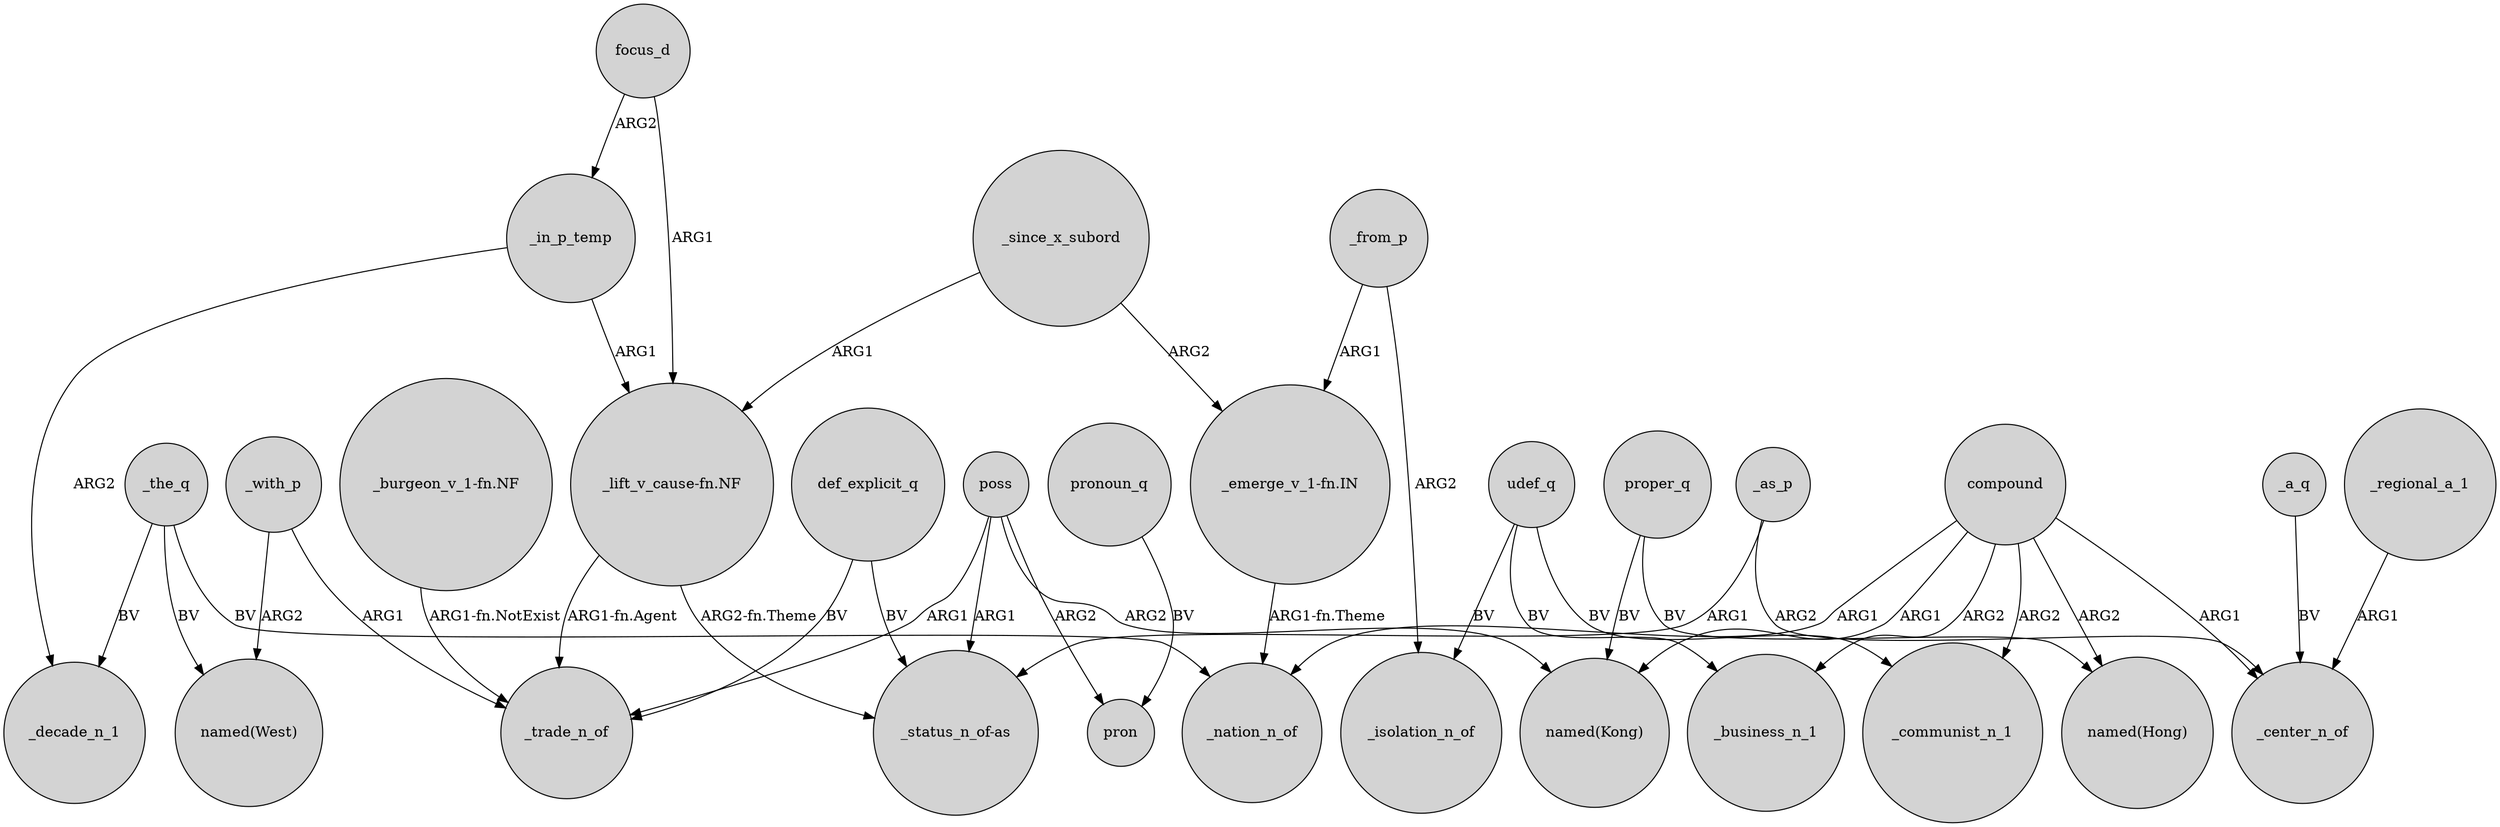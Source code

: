 digraph {
	node [shape=circle style=filled]
	_since_x_subord -> "_lift_v_cause-fn.NF" [label=ARG1]
	"_emerge_v_1-fn.IN" -> _nation_n_of [label="ARG1-fn.Theme"]
	"_burgeon_v_1-fn.NF" -> _trade_n_of [label="ARG1-fn.NotExist"]
	_with_p -> _trade_n_of [label=ARG1]
	focus_d -> _in_p_temp [label=ARG2]
	_from_p -> _isolation_n_of [label=ARG2]
	udef_q -> _isolation_n_of [label=BV]
	poss -> pron [label=ARG2]
	"_lift_v_cause-fn.NF" -> _trade_n_of [label="ARG1-fn.Agent"]
	"_lift_v_cause-fn.NF" -> "_status_n_of-as" [label="ARG2-fn.Theme"]
	_a_q -> _center_n_of [label=BV]
	compound -> "named(Kong)" [label=ARG1]
	compound -> "named(Hong)" [label=ARG2]
	poss -> "named(Kong)" [label=ARG2]
	def_explicit_q -> _trade_n_of [label=BV]
	_from_p -> "_emerge_v_1-fn.IN" [label=ARG1]
	proper_q -> "named(Hong)" [label=BV]
	_as_p -> "_status_n_of-as" [label=ARG1]
	_in_p_temp -> _decade_n_1 [label=ARG2]
	poss -> _trade_n_of [label=ARG1]
	_in_p_temp -> "_lift_v_cause-fn.NF" [label=ARG1]
	pronoun_q -> pron [label=BV]
	udef_q -> _communist_n_1 [label=BV]
	_regional_a_1 -> _center_n_of [label=ARG1]
	_with_p -> "named(West)" [label=ARG2]
	_the_q -> _nation_n_of [label=BV]
	proper_q -> "named(Kong)" [label=BV]
	def_explicit_q -> "_status_n_of-as" [label=BV]
	compound -> _center_n_of [label=ARG1]
	focus_d -> "_lift_v_cause-fn.NF" [label=ARG1]
	compound -> _business_n_1 [label=ARG2]
	compound -> _communist_n_1 [label=ARG2]
	compound -> _nation_n_of [label=ARG1]
	udef_q -> _business_n_1 [label=BV]
	_as_p -> _center_n_of [label=ARG2]
	_the_q -> _decade_n_1 [label=BV]
	poss -> "_status_n_of-as" [label=ARG1]
	_the_q -> "named(West)" [label=BV]
	_since_x_subord -> "_emerge_v_1-fn.IN" [label=ARG2]
}
